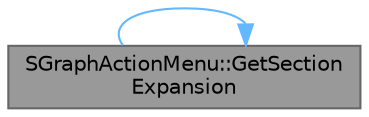 digraph "SGraphActionMenu::GetSectionExpansion"
{
 // INTERACTIVE_SVG=YES
 // LATEX_PDF_SIZE
  bgcolor="transparent";
  edge [fontname=Helvetica,fontsize=10,labelfontname=Helvetica,labelfontsize=10];
  node [fontname=Helvetica,fontsize=10,shape=box,height=0.2,width=0.4];
  rankdir="LR";
  Node1 [id="Node000001",label="SGraphActionMenu::GetSection\lExpansion",height=0.2,width=0.4,color="gray40", fillcolor="grey60", style="filled", fontcolor="black",tooltip="Returns a map of all top level sections and their current expansion state."];
  Node1 -> Node1 [id="edge1_Node000001_Node000001",color="steelblue1",style="solid",tooltip=" "];
}

